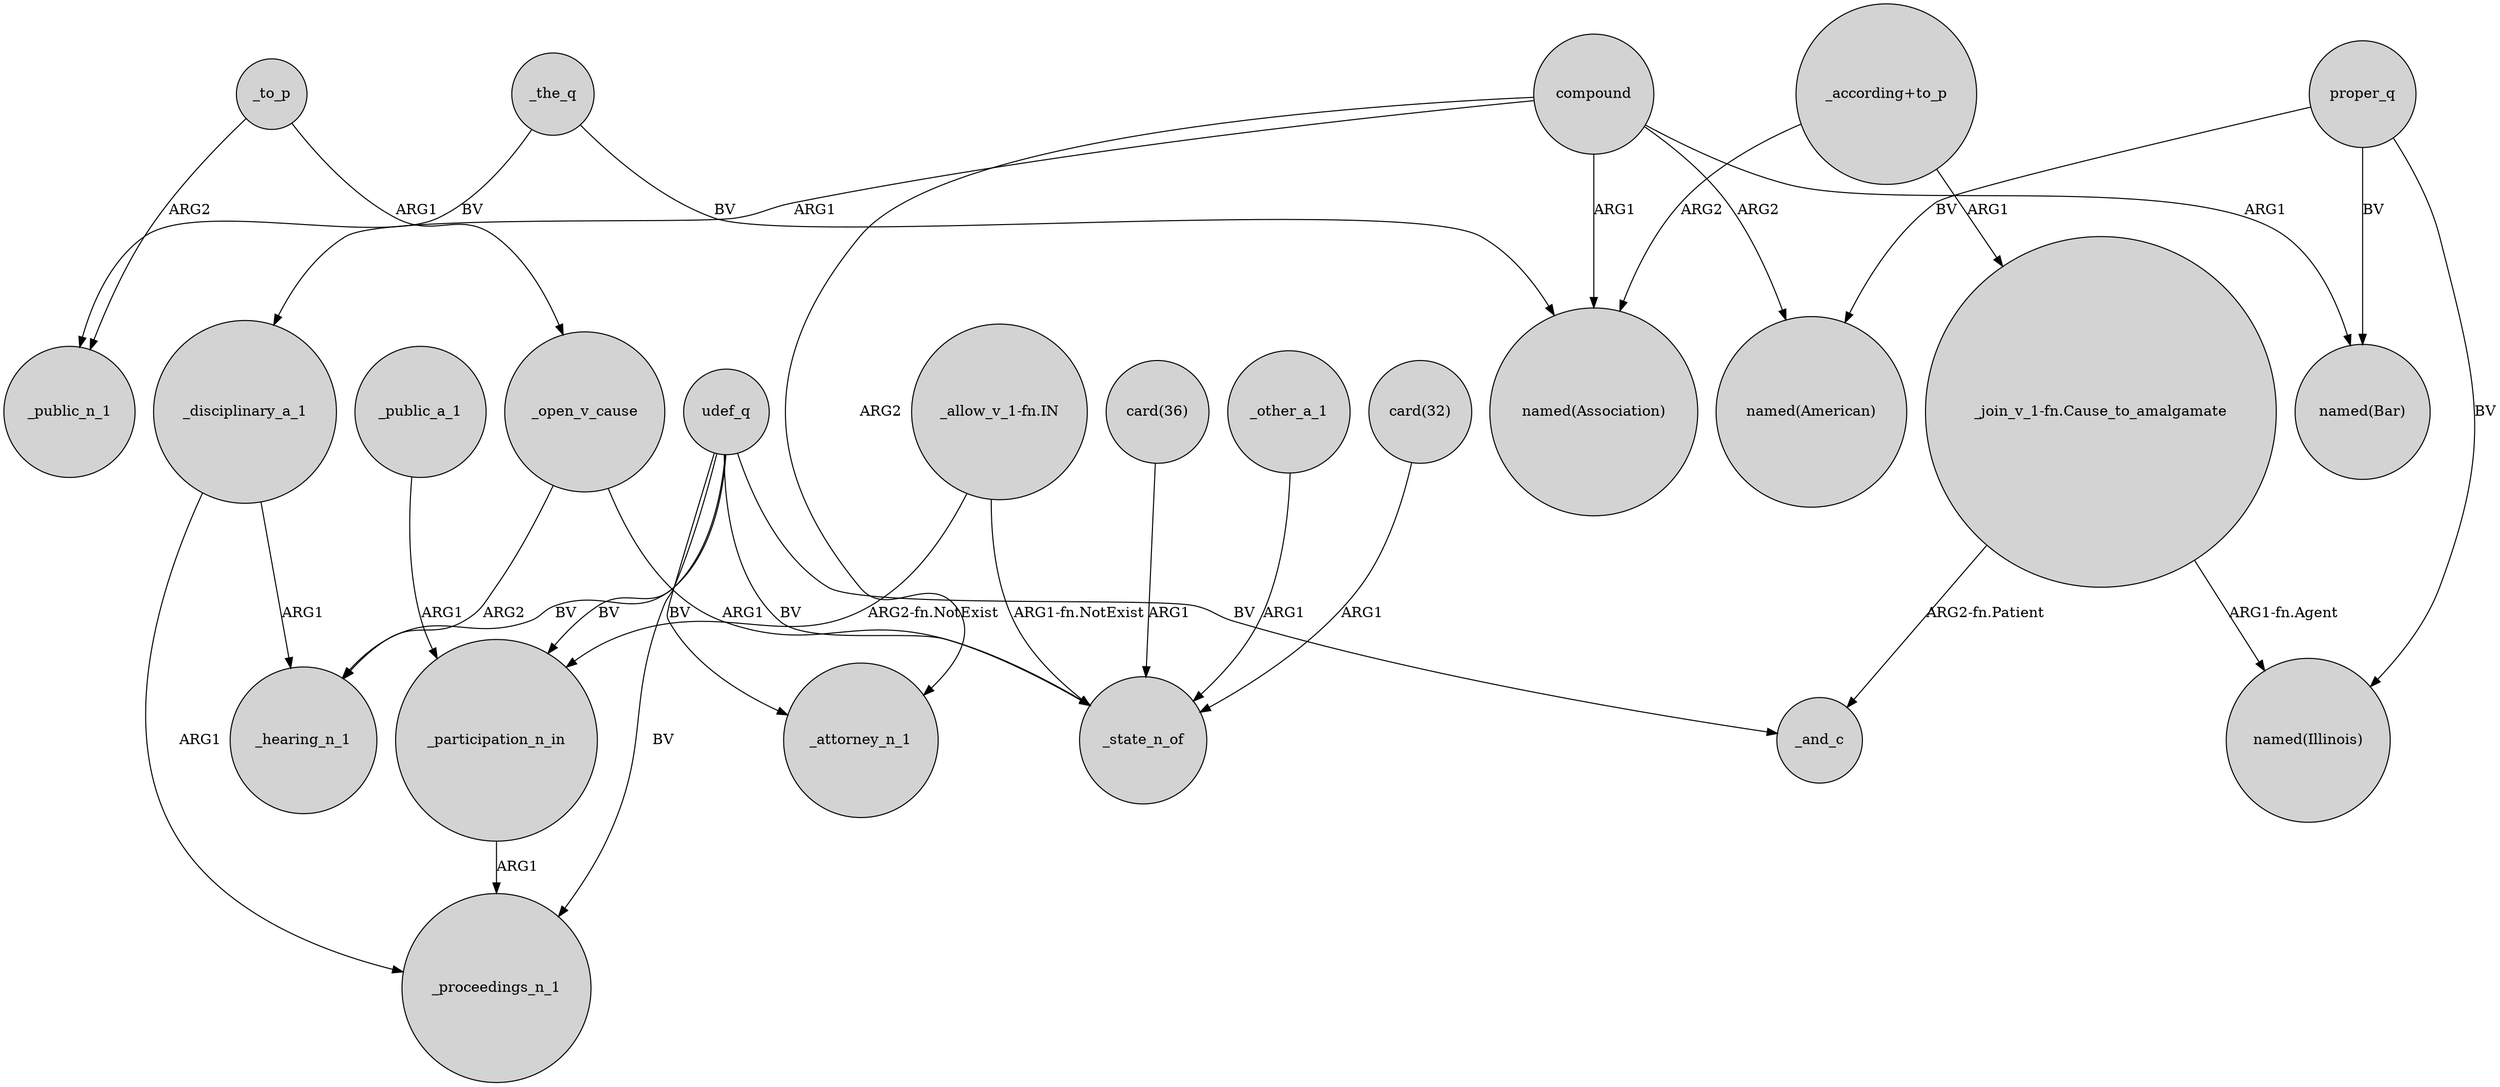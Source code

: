 digraph {
	node [shape=circle style=filled]
	_open_v_cause -> _hearing_n_1 [label=ARG2]
	udef_q -> _hearing_n_1 [label=BV]
	compound -> "named(Bar)" [label=ARG1]
	"_allow_v_1-fn.IN" -> _state_n_of [label="ARG1-fn.NotExist"]
	proper_q -> "named(American)" [label=BV]
	udef_q -> _state_n_of [label=BV]
	_public_a_1 -> _participation_n_in [label=ARG1]
	"card(36)" -> _state_n_of [label=ARG1]
	proper_q -> "named(Illinois)" [label=BV]
	compound -> _attorney_n_1 [label=ARG2]
	_participation_n_in -> _proceedings_n_1 [label=ARG1]
	compound -> "named(American)" [label=ARG2]
	"_join_v_1-fn.Cause_to_amalgamate" -> _and_c [label="ARG2-fn.Patient"]
	_the_q -> _public_n_1 [label=BV]
	udef_q -> _attorney_n_1 [label=BV]
	"_according+to_p" -> "_join_v_1-fn.Cause_to_amalgamate" [label=ARG1]
	proper_q -> "named(Bar)" [label=BV]
	_open_v_cause -> _state_n_of [label=ARG1]
	_other_a_1 -> _state_n_of [label=ARG1]
	_disciplinary_a_1 -> _hearing_n_1 [label=ARG1]
	"_according+to_p" -> "named(Association)" [label=ARG2]
	_the_q -> "named(Association)" [label=BV]
	udef_q -> _participation_n_in [label=BV]
	"card(32)" -> _state_n_of [label=ARG1]
	udef_q -> _proceedings_n_1 [label=BV]
	compound -> "named(Association)" [label=ARG1]
	udef_q -> _and_c [label=BV]
	_to_p -> _open_v_cause [label=ARG1]
	compound -> _disciplinary_a_1 [label=ARG1]
	"_join_v_1-fn.Cause_to_amalgamate" -> "named(Illinois)" [label="ARG1-fn.Agent"]
	_to_p -> _public_n_1 [label=ARG2]
	_disciplinary_a_1 -> _proceedings_n_1 [label=ARG1]
	"_allow_v_1-fn.IN" -> _participation_n_in [label="ARG2-fn.NotExist"]
}
